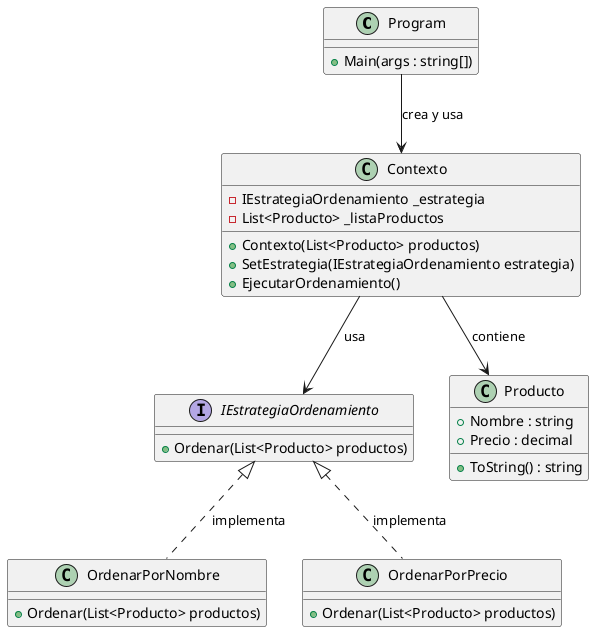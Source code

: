 @startuml
class Program {
    + Main(args : string[])
}

class Contexto {
    - IEstrategiaOrdenamiento _estrategia
    - List<Producto> _listaProductos
    + Contexto(List<Producto> productos)
    + SetEstrategia(IEstrategiaOrdenamiento estrategia)
    + EjecutarOrdenamiento()
}

interface IEstrategiaOrdenamiento {
    + Ordenar(List<Producto> productos)
}

class OrdenarPorNombre {
    + Ordenar(List<Producto> productos)
}

class OrdenarPorPrecio {
    + Ordenar(List<Producto> productos)
}

class Producto {
    + Nombre : string
    + Precio : decimal
    + ToString() : string
}

Program --> Contexto : «crea y usa»
Contexto --> IEstrategiaOrdenamiento : «usa»
IEstrategiaOrdenamiento <|.. OrdenarPorNombre : «implementa»
IEstrategiaOrdenamiento <|.. OrdenarPorPrecio : «implementa»
Contexto --> Producto : «contiene»
@enduml
